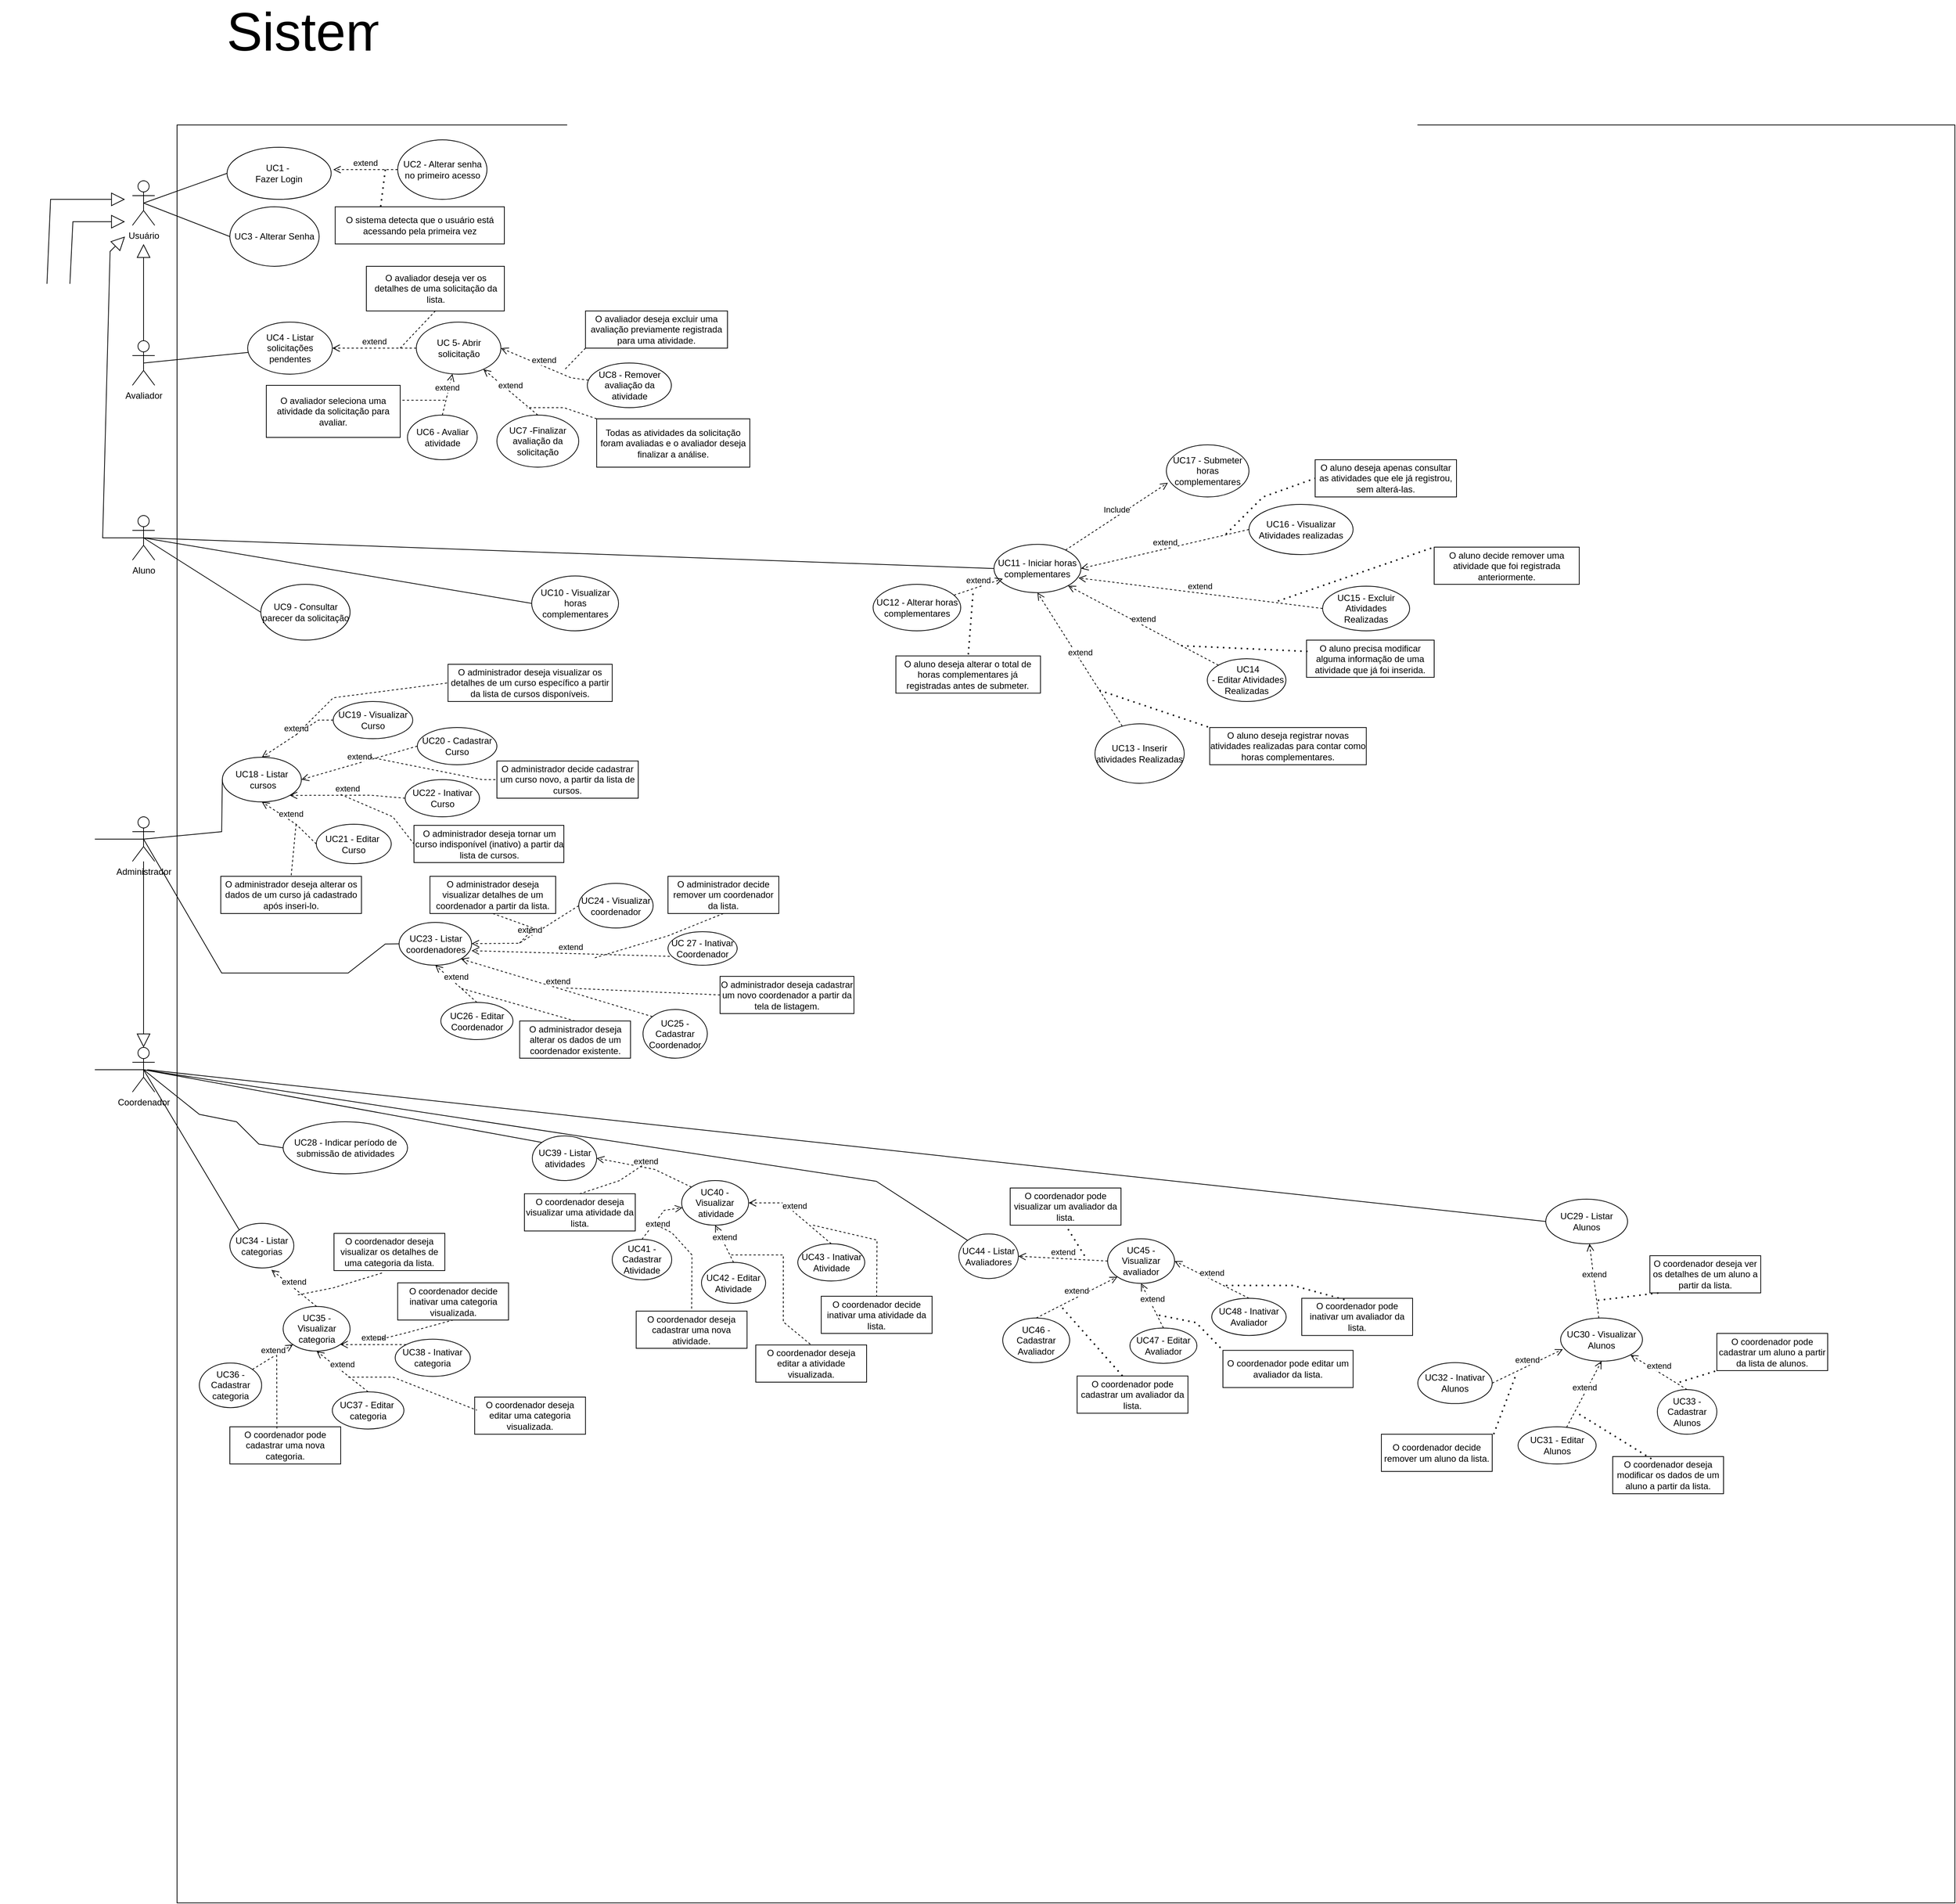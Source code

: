 <mxfile version="26.2.14">
  <diagram name="Página-1" id="lKEfuA6IKY5HmcUoQjAZ">
    <mxGraphModel dx="1587" dy="1830" grid="1" gridSize="10" guides="1" tooltips="1" connect="1" arrows="1" fold="1" page="1" pageScale="1" pageWidth="827" pageHeight="1169" math="0" shadow="0">
      <root>
        <mxCell id="0" />
        <mxCell id="1" parent="0" />
        <mxCell id="CCGscqTeK3ZTNfMnBpyx-22" value="" style="whiteSpace=wrap;html=1;aspect=fixed;" parent="1" vertex="1">
          <mxGeometry x="300" y="-250" width="2390" height="2390" as="geometry" />
        </mxCell>
        <mxCell id="bWWshmXrRq2cFkP4rkLB-3" value="Aluno" style="shape=umlActor;verticalLabelPosition=bottom;verticalAlign=top;html=1;outlineConnect=0;" parent="1" vertex="1">
          <mxGeometry x="240" y="275" width="30" height="60" as="geometry" />
        </mxCell>
        <mxCell id="bWWshmXrRq2cFkP4rkLB-7" value="Administrador" style="shape=umlActor;verticalLabelPosition=bottom;verticalAlign=top;html=1;outlineConnect=0;" parent="1" vertex="1">
          <mxGeometry x="240" y="680" width="30" height="60" as="geometry" />
        </mxCell>
        <mxCell id="bWWshmXrRq2cFkP4rkLB-8" value="Coordenador" style="shape=umlActor;verticalLabelPosition=bottom;verticalAlign=top;html=1;outlineConnect=0;" parent="1" vertex="1">
          <mxGeometry x="240" y="990" width="30" height="60" as="geometry" />
        </mxCell>
        <mxCell id="bWWshmXrRq2cFkP4rkLB-11" value="Avaliador" style="shape=umlActor;verticalLabelPosition=bottom;verticalAlign=top;html=1;outlineConnect=0;" parent="1" vertex="1">
          <mxGeometry x="240" y="40" width="30" height="60" as="geometry" />
        </mxCell>
        <mxCell id="bWWshmXrRq2cFkP4rkLB-18" value="&lt;span style=&quot;background-color: transparent; color: light-dark(rgb(0, 0, 0), rgb(255, 255, 255));&quot;&gt;UC18&lt;/span&gt;&lt;span style=&quot;background-color: transparent; color: light-dark(rgb(0, 0, 0), rgb(255, 255, 255));&quot;&gt;&amp;nbsp;- Listar&lt;/span&gt;&lt;div&gt;&lt;div&gt;&lt;span style=&quot;background-color: transparent; color: light-dark(rgb(0, 0, 0), rgb(255, 255, 255));&quot;&gt;&amp;nbsp;cursos&lt;/span&gt;&lt;/div&gt;&lt;/div&gt;" style="ellipse;whiteSpace=wrap;html=1;" parent="1" vertex="1">
          <mxGeometry x="360.88" y="600" width="106.25" height="60" as="geometry" />
        </mxCell>
        <mxCell id="bWWshmXrRq2cFkP4rkLB-19" value="&lt;span style=&quot;background-color: transparent; color: light-dark(rgb(0, 0, 0), rgb(255, 255, 255));&quot;&gt;UC24 - Visualizar coordenador&lt;/span&gt;" style="ellipse;whiteSpace=wrap;html=1;" parent="1" vertex="1">
          <mxGeometry x="840" y="769.5" width="100" height="60" as="geometry" />
        </mxCell>
        <mxCell id="bWWshmXrRq2cFkP4rkLB-22" value="UC35 - Visualizar categoria" style="ellipse;whiteSpace=wrap;html=1;" parent="1" vertex="1">
          <mxGeometry x="442.62" y="1338.22" width="90" height="60" as="geometry" />
        </mxCell>
        <mxCell id="bWWshmXrRq2cFkP4rkLB-29" value="UC45 - Visualizar avaliador" style="ellipse;whiteSpace=wrap;html=1;" parent="1" vertex="1">
          <mxGeometry x="1551" y="1247.19" width="90" height="60" as="geometry" />
        </mxCell>
        <mxCell id="bWWshmXrRq2cFkP4rkLB-31" value="UC28&lt;span style=&quot;background-color: transparent; color: light-dark(rgb(0, 0, 0), rgb(255, 255, 255));&quot;&gt;&amp;nbsp;- Indicar período de submissão de atividades&lt;/span&gt;" style="ellipse;whiteSpace=wrap;html=1;" parent="1" vertex="1">
          <mxGeometry x="442.62" y="1090" width="167.25" height="70" as="geometry" />
        </mxCell>
        <mxCell id="bWWshmXrRq2cFkP4rkLB-33" value="UC11 - Iniciar horas complementares" style="ellipse;whiteSpace=wrap;html=1;" parent="1" vertex="1">
          <mxGeometry x="1398.24" y="313.75" width="116.88" height="65" as="geometry" />
        </mxCell>
        <mxCell id="bWWshmXrRq2cFkP4rkLB-35" value="UC4 - Listar solicitações pendentes" style="ellipse;whiteSpace=wrap;html=1;" parent="1" vertex="1">
          <mxGeometry x="394.99" y="15" width="113.75" height="70" as="geometry" />
        </mxCell>
        <mxCell id="uQtxAWWseBeDYJraRtTC-1" value="UC12 - Alterar horas complementares" style="ellipse;whiteSpace=wrap;html=1;" parent="1" vertex="1">
          <mxGeometry x="1235.73" y="367.5" width="117.78" height="62.5" as="geometry" />
        </mxCell>
        <mxCell id="uQtxAWWseBeDYJraRtTC-7" value="UC17 - Submeter horas complementares" style="ellipse;whiteSpace=wrap;html=1;" parent="1" vertex="1">
          <mxGeometry x="1630" y="180" width="111" height="70" as="geometry" />
        </mxCell>
        <mxCell id="uQtxAWWseBeDYJraRtTC-9" value="UC23 - Listar coordenadores" style="ellipse;whiteSpace=wrap;html=1;" parent="1" vertex="1">
          <mxGeometry x="598.5" y="822" width="97.5" height="57.5" as="geometry" />
        </mxCell>
        <mxCell id="OMD0r5iE2W1QHZaav-Kl-3" value="" style="endArrow=none;html=1;rounded=0;entryX=0.5;entryY=0.5;entryDx=0;entryDy=0;entryPerimeter=0;" parent="1" source="bWWshmXrRq2cFkP4rkLB-35" target="bWWshmXrRq2cFkP4rkLB-11" edge="1">
          <mxGeometry width="50" height="50" relative="1" as="geometry">
            <mxPoint x="290" y="65" as="sourcePoint" />
            <mxPoint x="150" y="71" as="targetPoint" />
            <Array as="points" />
          </mxGeometry>
        </mxCell>
        <mxCell id="CCGscqTeK3ZTNfMnBpyx-1" value="UC6 - Avaliar atividade" style="ellipse;whiteSpace=wrap;html=1;" parent="1" vertex="1">
          <mxGeometry x="609.75" y="140" width="93.75" height="60" as="geometry" />
        </mxCell>
        <mxCell id="CCGscqTeK3ZTNfMnBpyx-2" value="UC7 -Finalizar avaliação da solicitação" style="ellipse;whiteSpace=wrap;html=1;" parent="1" vertex="1">
          <mxGeometry x="730" y="140" width="110" height="70" as="geometry" />
        </mxCell>
        <mxCell id="CCGscqTeK3ZTNfMnBpyx-3" value="UC8 - Remover avaliação da atividade" style="ellipse;whiteSpace=wrap;html=1;" parent="1" vertex="1">
          <mxGeometry x="851.55" y="70" width="113" height="60" as="geometry" />
        </mxCell>
        <mxCell id="-yoFwPvrBQscrRqspG_J-4" value="UC37 - Editar&amp;nbsp;&lt;div&gt;categoria&lt;/div&gt;" style="ellipse;whiteSpace=wrap;html=1;" parent="1" vertex="1">
          <mxGeometry x="508.74" y="1452.97" width="96.25" height="50" as="geometry" />
        </mxCell>
        <mxCell id="-yoFwPvrBQscrRqspG_J-5" value="UC36 - Cadastrar categoria" style="ellipse;whiteSpace=wrap;html=1;" parent="1" vertex="1">
          <mxGeometry x="330" y="1414.22" width="83.75" height="60" as="geometry" />
        </mxCell>
        <mxCell id="-yoFwPvrBQscrRqspG_J-6" value="&lt;div&gt;UC38 - Inativar categoria&lt;/div&gt;" style="ellipse;whiteSpace=wrap;html=1;" parent="1" vertex="1">
          <mxGeometry x="593.26" y="1382.22" width="101" height="50" as="geometry" />
        </mxCell>
        <mxCell id="-yoFwPvrBQscrRqspG_J-17" value="UC42 - Editar&lt;div&gt;Atividade&lt;/div&gt;" style="ellipse;whiteSpace=wrap;html=1;" parent="1" vertex="1">
          <mxGeometry x="1005" y="1279" width="86.25" height="55" as="geometry" />
        </mxCell>
        <mxCell id="-yoFwPvrBQscrRqspG_J-20" value="UC41 - Cadastrar&lt;div&gt;Atividade&lt;/div&gt;" style="ellipse;whiteSpace=wrap;html=1;" parent="1" vertex="1">
          <mxGeometry x="885" y="1248" width="80" height="54.5" as="geometry" />
        </mxCell>
        <mxCell id="-yoFwPvrBQscrRqspG_J-21" value="UC43 - Inativar&lt;br&gt;&lt;div&gt;Atividade&lt;/div&gt;" style="ellipse;whiteSpace=wrap;html=1;" parent="1" vertex="1">
          <mxGeometry x="1134.5" y="1254" width="90" height="50" as="geometry" />
        </mxCell>
        <mxCell id="-yoFwPvrBQscrRqspG_J-40" value="UC47 - Editar&lt;div&gt;Avaliador&lt;/div&gt;" style="ellipse;whiteSpace=wrap;html=1;" parent="1" vertex="1">
          <mxGeometry x="1581" y="1367.19" width="90" height="47.5" as="geometry" />
        </mxCell>
        <mxCell id="-yoFwPvrBQscrRqspG_J-41" value="UC46 - Cadastrar&lt;div&gt;Avaliador&lt;/div&gt;" style="ellipse;whiteSpace=wrap;html=1;" parent="1" vertex="1">
          <mxGeometry x="1410" y="1353.81" width="90" height="60" as="geometry" />
        </mxCell>
        <mxCell id="-yoFwPvrBQscrRqspG_J-42" value="UC48 - Inativar&lt;br&gt;&lt;div&gt;Avaliador&lt;/div&gt;" style="ellipse;whiteSpace=wrap;html=1;" parent="1" vertex="1">
          <mxGeometry x="1691" y="1327.19" width="100" height="50" as="geometry" />
        </mxCell>
        <mxCell id="-yoFwPvrBQscrRqspG_J-49" value="UC26 - Editar Coordenador" style="ellipse;whiteSpace=wrap;html=1;" parent="1" vertex="1">
          <mxGeometry x="654.62" y="929.5" width="97" height="50" as="geometry" />
        </mxCell>
        <mxCell id="-yoFwPvrBQscrRqspG_J-50" value="UC25 - Cadastrar Coordenador" style="ellipse;whiteSpace=wrap;html=1;" parent="1" vertex="1">
          <mxGeometry x="926.38" y="939" width="86.5" height="65.5" as="geometry" />
        </mxCell>
        <mxCell id="-yoFwPvrBQscrRqspG_J-51" value="UC 27 - Inativar&lt;div&gt;&lt;span style=&quot;background-color: transparent; color: light-dark(rgb(0, 0, 0), rgb(255, 255, 255));&quot;&gt;Coordenador&lt;/span&gt;&lt;/div&gt;" style="ellipse;whiteSpace=wrap;html=1;" parent="1" vertex="1">
          <mxGeometry x="960" y="834.5" width="93" height="45" as="geometry" />
        </mxCell>
        <mxCell id="-yoFwPvrBQscrRqspG_J-60" value="UC21&lt;span style=&quot;background-color: transparent; color: light-dark(rgb(0, 0, 0), rgb(255, 255, 255));&quot;&gt;&amp;nbsp;- Editar&amp;nbsp;&lt;/span&gt;&lt;div&gt;&lt;div&gt;Curso&lt;/div&gt;&lt;/div&gt;" style="ellipse;whiteSpace=wrap;html=1;" parent="1" vertex="1">
          <mxGeometry x="487.22" y="690" width="100.75" height="53" as="geometry" />
        </mxCell>
        <mxCell id="-yoFwPvrBQscrRqspG_J-61" value="UC20&lt;span style=&quot;background-color: transparent; color: light-dark(rgb(0, 0, 0), rgb(255, 255, 255));&quot;&gt;&amp;nbsp;- Cadastrar&lt;/span&gt;&lt;div&gt;&lt;div&gt;Curso&lt;/div&gt;&lt;/div&gt;" style="ellipse;whiteSpace=wrap;html=1;" parent="1" vertex="1">
          <mxGeometry x="623" y="560" width="107" height="50" as="geometry" />
        </mxCell>
        <mxCell id="-yoFwPvrBQscrRqspG_J-62" value="UC22 - Inativar&lt;div&gt;&lt;div&gt;Curso&lt;/div&gt;&lt;/div&gt;" style="ellipse;whiteSpace=wrap;html=1;" parent="1" vertex="1">
          <mxGeometry x="606.63" y="630" width="100" height="50" as="geometry" />
        </mxCell>
        <mxCell id="-yoFwPvrBQscrRqspG_J-79" value="UC10 - Visualizar horas complementares" style="ellipse;whiteSpace=wrap;html=1;" parent="1" vertex="1">
          <mxGeometry x="776.75" y="356.25" width="116.75" height="73.75" as="geometry" />
        </mxCell>
        <mxCell id="gI51SIQM05FjkFTlWWCt-1" style="edgeStyle=orthogonalEdgeStyle;rounded=0;orthogonalLoop=1;jettySize=auto;html=1;exitX=0.5;exitY=1;exitDx=0;exitDy=0;" parent="1" edge="1">
          <mxGeometry relative="1" as="geometry">
            <mxPoint x="1098.37" y="-20.0" as="sourcePoint" />
            <mxPoint x="1098.37" y="-20.0" as="targetPoint" />
          </mxGeometry>
        </mxCell>
        <mxCell id="gI51SIQM05FjkFTlWWCt-9" value="UC9 - Consultar parecer da solicitação" style="ellipse;whiteSpace=wrap;html=1;" parent="1" vertex="1">
          <mxGeometry x="412.62" y="367.5" width="120" height="75" as="geometry" />
        </mxCell>
        <mxCell id="9pl-VTxWgK47KkGAngoo-16" value="&lt;font style=&quot;font-size: 72px;&quot;&gt;Sistema Atividades Complementares&lt;/font&gt;" style="text;html=1;align=center;verticalAlign=middle;whiteSpace=wrap;rounded=0;" parent="1" vertex="1">
          <mxGeometry x="220" y="-400" width="1470" height="50" as="geometry" />
        </mxCell>
        <mxCell id="8u0rH5F0qFCnxMerEPqZ-1" value="Usuário" style="shape=umlActor;verticalLabelPosition=bottom;verticalAlign=top;html=1;outlineConnect=0;" parent="1" vertex="1">
          <mxGeometry x="240" y="-175" width="30" height="60" as="geometry" />
        </mxCell>
        <mxCell id="8u0rH5F0qFCnxMerEPqZ-4" value="UC13 - Inserir atividades Realizadas" style="ellipse;whiteSpace=wrap;html=1;" parent="1" vertex="1">
          <mxGeometry x="1534" y="555" width="120" height="80" as="geometry" />
        </mxCell>
        <mxCell id="8u0rH5F0qFCnxMerEPqZ-11" value="UC30 - Visualizar Alunos" style="ellipse;whiteSpace=wrap;html=1;" parent="1" vertex="1">
          <mxGeometry x="2160" y="1353.81" width="110" height="58" as="geometry" />
        </mxCell>
        <mxCell id="8u0rH5F0qFCnxMerEPqZ-13" value="UC31 - Editar&lt;div&gt;Alunos&lt;/div&gt;" style="ellipse;whiteSpace=wrap;html=1;" parent="1" vertex="1">
          <mxGeometry x="2102.75" y="1500" width="105" height="50" as="geometry" />
        </mxCell>
        <mxCell id="8u0rH5F0qFCnxMerEPqZ-14" value="UC33 - Cadastrar&lt;div&gt;Alunos&lt;/div&gt;" style="ellipse;whiteSpace=wrap;html=1;" parent="1" vertex="1">
          <mxGeometry x="2290" y="1450" width="80" height="60" as="geometry" />
        </mxCell>
        <mxCell id="8u0rH5F0qFCnxMerEPqZ-15" value="UC32 - Inativar&lt;div&gt;Alunos&lt;/div&gt;" style="ellipse;whiteSpace=wrap;html=1;" parent="1" vertex="1">
          <mxGeometry x="1968" y="1413.81" width="100" height="55" as="geometry" />
        </mxCell>
        <mxCell id="8u0rH5F0qFCnxMerEPqZ-26" value="&amp;nbsp;UC14&lt;div&gt;&amp;nbsp;- Editar Atividades Realizadas&lt;/div&gt;" style="ellipse;whiteSpace=wrap;html=1;" parent="1" vertex="1">
          <mxGeometry x="1684.99" y="467.5" width="105.75" height="57.5" as="geometry" />
        </mxCell>
        <mxCell id="8u0rH5F0qFCnxMerEPqZ-27" value="UC16 - Visualizar Atividades realizadas" style="ellipse;whiteSpace=wrap;html=1;" parent="1" vertex="1">
          <mxGeometry x="1741" y="260" width="140" height="67.5" as="geometry" />
        </mxCell>
        <mxCell id="8u0rH5F0qFCnxMerEPqZ-28" value="UC15 - Excluir Atividades Realizadas" style="ellipse;whiteSpace=wrap;html=1;" parent="1" vertex="1">
          <mxGeometry x="1840" y="370" width="117" height="60" as="geometry" />
        </mxCell>
        <mxCell id="8u0rH5F0qFCnxMerEPqZ-39" value="UC1 -&amp;nbsp;&lt;div&gt;Fazer Login&lt;/div&gt;" style="ellipse;whiteSpace=wrap;html=1;" parent="1" vertex="1">
          <mxGeometry x="367.22" y="-220" width="140" height="70" as="geometry" />
        </mxCell>
        <mxCell id="2doU3As-oRjPvJJeiD76-1" value="UC 5- Abrir solicitação" style="ellipse;whiteSpace=wrap;html=1;" parent="1" vertex="1">
          <mxGeometry x="621.63" y="15" width="113.75" height="70" as="geometry" />
        </mxCell>
        <mxCell id="2doU3As-oRjPvJJeiD76-4" value="e&lt;span style=&quot;background-color: light-dark(#ffffff, var(--ge-dark-color, #121212)); color: light-dark(rgb(0, 0, 0), rgb(255, 255, 255));&quot;&gt;xtend&lt;/span&gt;" style="html=1;verticalAlign=bottom;endArrow=open;dashed=1;endSize=8;curved=0;rounded=0;entryX=1;entryY=0.5;entryDx=0;entryDy=0;" parent="1" source="CCGscqTeK3ZTNfMnBpyx-3" target="2doU3As-oRjPvJJeiD76-1" edge="1">
          <mxGeometry relative="1" as="geometry">
            <mxPoint x="870" y="600" as="sourcePoint" />
            <mxPoint x="790" y="600" as="targetPoint" />
            <Array as="points">
              <mxPoint x="830" y="90" />
            </Array>
          </mxGeometry>
        </mxCell>
        <mxCell id="2doU3As-oRjPvJJeiD76-5" value="extend" style="html=1;verticalAlign=bottom;endArrow=open;dashed=1;endSize=8;curved=0;rounded=0;exitX=0.5;exitY=0;exitDx=0;exitDy=0;" parent="1" source="CCGscqTeK3ZTNfMnBpyx-2" target="2doU3As-oRjPvJJeiD76-1" edge="1">
          <mxGeometry relative="1" as="geometry">
            <mxPoint x="870" y="600" as="sourcePoint" />
            <mxPoint x="790" y="600" as="targetPoint" />
          </mxGeometry>
        </mxCell>
        <mxCell id="2doU3As-oRjPvJJeiD76-6" value="extend" style="html=1;verticalAlign=bottom;endArrow=open;dashed=1;endSize=8;curved=0;rounded=0;exitX=0.5;exitY=0;exitDx=0;exitDy=0;" parent="1" source="CCGscqTeK3ZTNfMnBpyx-1" target="2doU3As-oRjPvJJeiD76-1" edge="1">
          <mxGeometry x="-0.006" relative="1" as="geometry">
            <mxPoint x="870" y="600" as="sourcePoint" />
            <mxPoint x="790" y="600" as="targetPoint" />
            <mxPoint as="offset" />
          </mxGeometry>
        </mxCell>
        <mxCell id="2doU3As-oRjPvJJeiD76-9" value="" style="endArrow=none;html=1;rounded=0;exitX=0.5;exitY=0.5;exitDx=0;exitDy=0;exitPerimeter=0;entryX=0;entryY=0.5;entryDx=0;entryDy=0;" parent="1" source="bWWshmXrRq2cFkP4rkLB-3" target="bWWshmXrRq2cFkP4rkLB-33" edge="1">
          <mxGeometry width="50" height="50" relative="1" as="geometry">
            <mxPoint x="800" y="630" as="sourcePoint" />
            <mxPoint x="850" y="580" as="targetPoint" />
            <Array as="points" />
          </mxGeometry>
        </mxCell>
        <mxCell id="2doU3As-oRjPvJJeiD76-14" value="extend" style="html=1;verticalAlign=bottom;endArrow=open;dashed=1;endSize=8;curved=0;rounded=0;entryX=1;entryY=1;entryDx=0;entryDy=0;" parent="1" source="8u0rH5F0qFCnxMerEPqZ-26" target="bWWshmXrRq2cFkP4rkLB-33" edge="1">
          <mxGeometry relative="1" as="geometry">
            <mxPoint x="1667.38" y="538.75" as="sourcePoint" />
            <mxPoint x="1587.38" y="538.75" as="targetPoint" />
          </mxGeometry>
        </mxCell>
        <mxCell id="2doU3As-oRjPvJJeiD76-15" value="extend" style="html=1;verticalAlign=bottom;endArrow=open;dashed=1;endSize=8;curved=0;rounded=0;exitX=0;exitY=0.5;exitDx=0;exitDy=0;entryX=0.972;entryY=0.694;entryDx=0;entryDy=0;entryPerimeter=0;" parent="1" source="8u0rH5F0qFCnxMerEPqZ-28" target="bWWshmXrRq2cFkP4rkLB-33" edge="1">
          <mxGeometry x="0.004" relative="1" as="geometry">
            <mxPoint x="1667.38" y="538.75" as="sourcePoint" />
            <mxPoint x="1327.38" y="238.75" as="targetPoint" />
            <mxPoint as="offset" />
          </mxGeometry>
        </mxCell>
        <mxCell id="2doU3As-oRjPvJJeiD76-19" value="" style="endArrow=none;html=1;rounded=0;exitX=0.5;exitY=0.5;exitDx=0;exitDy=0;exitPerimeter=0;entryX=0;entryY=0.5;entryDx=0;entryDy=0;" parent="1" source="bWWshmXrRq2cFkP4rkLB-3" target="gI51SIQM05FjkFTlWWCt-9" edge="1">
          <mxGeometry width="50" height="50" relative="1" as="geometry">
            <mxPoint x="800" y="690" as="sourcePoint" />
            <mxPoint x="850" y="640" as="targetPoint" />
          </mxGeometry>
        </mxCell>
        <mxCell id="2doU3As-oRjPvJJeiD76-20" value="" style="endArrow=none;html=1;rounded=0;exitX=0.5;exitY=0.5;exitDx=0;exitDy=0;exitPerimeter=0;entryX=0;entryY=0.5;entryDx=0;entryDy=0;" parent="1" source="bWWshmXrRq2cFkP4rkLB-3" target="-yoFwPvrBQscrRqspG_J-79" edge="1">
          <mxGeometry width="50" height="50" relative="1" as="geometry">
            <mxPoint x="800" y="690" as="sourcePoint" />
            <mxPoint x="850" y="640" as="targetPoint" />
          </mxGeometry>
        </mxCell>
        <mxCell id="2doU3As-oRjPvJJeiD76-27" value="" style="endArrow=none;html=1;rounded=0;entryX=0;entryY=0.5;entryDx=0;entryDy=0;exitX=0.5;exitY=0.5;exitDx=0;exitDy=0;exitPerimeter=0;" parent="1" source="bWWshmXrRq2cFkP4rkLB-7" target="uQtxAWWseBeDYJraRtTC-9" edge="1">
          <mxGeometry width="50" height="50" relative="1" as="geometry">
            <mxPoint x="800" y="810" as="sourcePoint" />
            <mxPoint x="850" y="760" as="targetPoint" />
            <Array as="points">
              <mxPoint x="360" y="890" />
              <mxPoint x="530" y="890" />
              <mxPoint x="580" y="851" />
            </Array>
          </mxGeometry>
        </mxCell>
        <mxCell id="2doU3As-oRjPvJJeiD76-29" value="extend" style="html=1;verticalAlign=bottom;endArrow=open;dashed=1;endSize=8;curved=0;rounded=0;entryX=1;entryY=0.661;entryDx=0;entryDy=0;exitX=0.026;exitY=0.735;exitDx=0;exitDy=0;exitPerimeter=0;entryPerimeter=0;" parent="1" source="-yoFwPvrBQscrRqspG_J-51" target="uQtxAWWseBeDYJraRtTC-9" edge="1">
          <mxGeometry relative="1" as="geometry">
            <mxPoint x="1122.64" y="826.25" as="sourcePoint" />
            <mxPoint x="1042.64" y="826.25" as="targetPoint" />
          </mxGeometry>
        </mxCell>
        <mxCell id="2doU3As-oRjPvJJeiD76-30" value="extend" style="html=1;verticalAlign=bottom;endArrow=open;dashed=1;endSize=8;curved=0;rounded=0;entryX=1;entryY=1;entryDx=0;entryDy=0;exitX=0;exitY=0;exitDx=0;exitDy=0;" parent="1" source="-yoFwPvrBQscrRqspG_J-50" target="uQtxAWWseBeDYJraRtTC-9" edge="1">
          <mxGeometry x="-0.011" relative="1" as="geometry">
            <mxPoint x="1122.64" y="826.25" as="sourcePoint" />
            <mxPoint x="1042.64" y="826.25" as="targetPoint" />
            <mxPoint as="offset" />
          </mxGeometry>
        </mxCell>
        <mxCell id="2doU3As-oRjPvJJeiD76-31" value="extend" style="html=1;verticalAlign=bottom;endArrow=open;dashed=1;endSize=8;curved=0;rounded=0;entryX=0.5;entryY=1;entryDx=0;entryDy=0;exitX=0.5;exitY=0;exitDx=0;exitDy=0;" parent="1" source="-yoFwPvrBQscrRqspG_J-49" target="uQtxAWWseBeDYJraRtTC-9" edge="1">
          <mxGeometry relative="1" as="geometry">
            <mxPoint x="1122.64" y="826.25" as="sourcePoint" />
            <mxPoint x="1042.64" y="826.25" as="targetPoint" />
          </mxGeometry>
        </mxCell>
        <mxCell id="2doU3As-oRjPvJJeiD76-32" value="" style="endArrow=none;html=1;rounded=0;exitX=0.5;exitY=0.5;exitDx=0;exitDy=0;exitPerimeter=0;entryX=0;entryY=0.5;entryDx=0;entryDy=0;" parent="1" source="bWWshmXrRq2cFkP4rkLB-7" target="bWWshmXrRq2cFkP4rkLB-18" edge="1">
          <mxGeometry width="50" height="50" relative="1" as="geometry">
            <mxPoint x="800" y="810" as="sourcePoint" />
            <mxPoint x="850" y="760" as="targetPoint" />
            <Array as="points">
              <mxPoint x="360" y="700" />
            </Array>
          </mxGeometry>
        </mxCell>
        <mxCell id="2doU3As-oRjPvJJeiD76-34" value="extend" style="html=1;verticalAlign=bottom;endArrow=open;dashed=1;endSize=8;curved=0;rounded=0;entryX=0.5;entryY=1;entryDx=0;entryDy=0;exitX=0;exitY=0.5;exitDx=0;exitDy=0;" parent="1" source="-yoFwPvrBQscrRqspG_J-60" target="bWWshmXrRq2cFkP4rkLB-18" edge="1">
          <mxGeometry relative="1" as="geometry">
            <mxPoint x="1320.5" y="751.25" as="sourcePoint" />
            <mxPoint x="1240.5" y="751.25" as="targetPoint" />
            <Array as="points">
              <mxPoint x="460" y="690" />
            </Array>
          </mxGeometry>
        </mxCell>
        <mxCell id="2doU3As-oRjPvJJeiD76-35" value="extend" style="html=1;verticalAlign=bottom;endArrow=open;dashed=1;endSize=8;curved=0;rounded=0;entryX=1;entryY=1;entryDx=0;entryDy=0;exitX=0;exitY=0.5;exitDx=0;exitDy=0;" parent="1" source="-yoFwPvrBQscrRqspG_J-62" target="bWWshmXrRq2cFkP4rkLB-18" edge="1">
          <mxGeometry x="0.005" relative="1" as="geometry">
            <mxPoint x="982.5" y="655" as="sourcePoint" />
            <mxPoint x="1240.5" y="751.25" as="targetPoint" />
            <mxPoint as="offset" />
            <Array as="points">
              <mxPoint x="560" y="651" />
            </Array>
          </mxGeometry>
        </mxCell>
        <mxCell id="2doU3As-oRjPvJJeiD76-41" value="extend" style="html=1;verticalAlign=bottom;endArrow=open;dashed=1;endSize=8;curved=0;rounded=0;exitX=0.5;exitY=0;exitDx=0;exitDy=0;entryX=0.5;entryY=1;entryDx=0;entryDy=0;" parent="1" source="-yoFwPvrBQscrRqspG_J-4" target="bWWshmXrRq2cFkP4rkLB-22" edge="1">
          <mxGeometry x="0.018" relative="1" as="geometry">
            <mxPoint x="952.87" y="1257.97" as="sourcePoint" />
            <mxPoint x="569.11" y="1397.97" as="targetPoint" />
            <mxPoint as="offset" />
          </mxGeometry>
        </mxCell>
        <mxCell id="2doU3As-oRjPvJJeiD76-42" value="extend" style="html=1;verticalAlign=bottom;endArrow=open;dashed=1;endSize=8;curved=0;rounded=0;exitX=1;exitY=0;exitDx=0;exitDy=0;entryX=0;entryY=1;entryDx=0;entryDy=0;" parent="1" source="-yoFwPvrBQscrRqspG_J-5" target="bWWshmXrRq2cFkP4rkLB-22" edge="1">
          <mxGeometry relative="1" as="geometry">
            <mxPoint x="871.38" y="1258.22" as="sourcePoint" />
            <mxPoint x="791.38" y="1258.22" as="targetPoint" />
          </mxGeometry>
        </mxCell>
        <mxCell id="2doU3As-oRjPvJJeiD76-43" value="extend" style="html=1;verticalAlign=bottom;endArrow=open;dashed=1;endSize=8;curved=0;rounded=0;exitX=0;exitY=0;exitDx=0;exitDy=0;entryX=1;entryY=1;entryDx=0;entryDy=0;" parent="1" source="-yoFwPvrBQscrRqspG_J-6" target="bWWshmXrRq2cFkP4rkLB-22" edge="1">
          <mxGeometry relative="1" as="geometry">
            <mxPoint x="535.66" y="1406.22" as="sourcePoint" />
            <mxPoint x="464.1" y="1342.433" as="targetPoint" />
          </mxGeometry>
        </mxCell>
        <mxCell id="2doU3As-oRjPvJJeiD76-44" value="" style="endArrow=none;html=1;rounded=0;exitX=0.5;exitY=0.5;exitDx=0;exitDy=0;exitPerimeter=0;entryX=0;entryY=0;entryDx=0;entryDy=0;" parent="1" source="bWWshmXrRq2cFkP4rkLB-8" target="2doU3As-oRjPvJJeiD76-75" edge="1">
          <mxGeometry width="50" height="50" relative="1" as="geometry">
            <mxPoint x="500" y="1039" as="sourcePoint" />
            <mxPoint x="785" y="1149" as="targetPoint" />
          </mxGeometry>
        </mxCell>
        <mxCell id="2doU3As-oRjPvJJeiD76-45" value="extend" style="html=1;verticalAlign=bottom;endArrow=open;dashed=1;endSize=8;curved=0;rounded=0;exitX=0.5;exitY=0;exitDx=0;exitDy=0;entryX=0.5;entryY=1;entryDx=0;entryDy=0;" parent="1" source="-yoFwPvrBQscrRqspG_J-17" target="bWWshmXrRq2cFkP4rkLB-23" edge="1">
          <mxGeometry relative="1" as="geometry">
            <mxPoint x="1112.31" y="1009.5" as="sourcePoint" />
            <mxPoint x="1032.31" y="1009.5" as="targetPoint" />
          </mxGeometry>
        </mxCell>
        <mxCell id="2doU3As-oRjPvJJeiD76-47" value="extend" style="html=1;verticalAlign=bottom;endArrow=open;dashed=1;endSize=8;curved=0;rounded=0;exitX=0.5;exitY=0;exitDx=0;exitDy=0;" parent="1" source="-yoFwPvrBQscrRqspG_J-21" target="bWWshmXrRq2cFkP4rkLB-23" edge="1">
          <mxGeometry relative="1" as="geometry">
            <mxPoint x="1112.31" y="1009.5" as="sourcePoint" />
            <mxPoint x="1032.31" y="1009.5" as="targetPoint" />
            <Array as="points">
              <mxPoint x="1115" y="1199" />
            </Array>
          </mxGeometry>
        </mxCell>
        <mxCell id="2doU3As-oRjPvJJeiD76-48" value="" style="endArrow=none;html=1;rounded=0;exitX=0.5;exitY=0.5;exitDx=0;exitDy=0;exitPerimeter=0;entryX=0;entryY=0;entryDx=0;entryDy=0;" parent="1" source="bWWshmXrRq2cFkP4rkLB-8" target="2doU3As-oRjPvJJeiD76-77" edge="1">
          <mxGeometry width="50" height="50" relative="1" as="geometry">
            <mxPoint x="800" y="1160" as="sourcePoint" />
            <mxPoint x="870" y="1170" as="targetPoint" />
            <Array as="points">
              <mxPoint x="1240" y="1170" />
            </Array>
          </mxGeometry>
        </mxCell>
        <mxCell id="2doU3As-oRjPvJJeiD76-50" value="extend" style="html=1;verticalAlign=bottom;endArrow=open;dashed=1;endSize=8;curved=0;rounded=0;exitX=0.5;exitY=0;exitDx=0;exitDy=0;entryX=0.5;entryY=1;entryDx=0;entryDy=0;" parent="1" source="-yoFwPvrBQscrRqspG_J-40" target="bWWshmXrRq2cFkP4rkLB-29" edge="1">
          <mxGeometry x="0.004" relative="1" as="geometry">
            <mxPoint x="1250" y="1226.5" as="sourcePoint" />
            <mxPoint x="1490" y="1236.5" as="targetPoint" />
            <mxPoint as="offset" />
          </mxGeometry>
        </mxCell>
        <mxCell id="2doU3As-oRjPvJJeiD76-51" value="extend" style="html=1;verticalAlign=bottom;endArrow=open;dashed=1;endSize=8;curved=0;rounded=0;exitX=0.5;exitY=0;exitDx=0;exitDy=0;entryX=0;entryY=1;entryDx=0;entryDy=0;" parent="1" source="-yoFwPvrBQscrRqspG_J-41" target="bWWshmXrRq2cFkP4rkLB-29" edge="1">
          <mxGeometry relative="1" as="geometry">
            <mxPoint x="1250" y="1226.5" as="sourcePoint" />
            <mxPoint x="1535" y="1266.5" as="targetPoint" />
          </mxGeometry>
        </mxCell>
        <mxCell id="2doU3As-oRjPvJJeiD76-52" value="extend" style="html=1;verticalAlign=bottom;endArrow=open;dashed=1;endSize=8;curved=0;rounded=0;exitX=0.5;exitY=0;exitDx=0;exitDy=0;entryX=1;entryY=0.5;entryDx=0;entryDy=0;" parent="1" source="-yoFwPvrBQscrRqspG_J-42" target="bWWshmXrRq2cFkP4rkLB-29" edge="1">
          <mxGeometry x="-0.005" relative="1" as="geometry">
            <mxPoint x="1250" y="1226.5" as="sourcePoint" />
            <mxPoint x="1580" y="1236.5" as="targetPoint" />
            <mxPoint as="offset" />
          </mxGeometry>
        </mxCell>
        <mxCell id="2doU3As-oRjPvJJeiD76-55" value="" style="endArrow=none;html=1;rounded=0;entryX=0;entryY=0.5;entryDx=0;entryDy=0;" parent="1" target="2doU3As-oRjPvJJeiD76-79" edge="1">
          <mxGeometry width="50" height="50" relative="1" as="geometry">
            <mxPoint x="260" y="1020" as="sourcePoint" />
            <mxPoint x="1234" y="989.5" as="targetPoint" />
          </mxGeometry>
        </mxCell>
        <mxCell id="2doU3As-oRjPvJJeiD76-56" value="extend" style="html=1;verticalAlign=bottom;endArrow=open;dashed=1;endSize=8;curved=0;rounded=0;entryX=0.5;entryY=1;entryDx=0;entryDy=0;" parent="1" source="8u0rH5F0qFCnxMerEPqZ-13" target="8u0rH5F0qFCnxMerEPqZ-11" edge="1">
          <mxGeometry relative="1" as="geometry">
            <mxPoint x="1134" y="999.5" as="sourcePoint" />
            <mxPoint x="1054" y="999.5" as="targetPoint" />
          </mxGeometry>
        </mxCell>
        <mxCell id="2doU3As-oRjPvJJeiD76-57" value="extend" style="html=1;verticalAlign=bottom;endArrow=open;dashed=1;endSize=8;curved=0;rounded=0;exitX=0.5;exitY=0;exitDx=0;exitDy=0;entryX=1;entryY=1;entryDx=0;entryDy=0;" parent="1" source="8u0rH5F0qFCnxMerEPqZ-14" target="8u0rH5F0qFCnxMerEPqZ-11" edge="1">
          <mxGeometry relative="1" as="geometry">
            <mxPoint x="1134" y="999.5" as="sourcePoint" />
            <mxPoint x="1054" y="999.5" as="targetPoint" />
          </mxGeometry>
        </mxCell>
        <mxCell id="2doU3As-oRjPvJJeiD76-58" value="extend" style="html=1;verticalAlign=bottom;endArrow=open;dashed=1;endSize=8;curved=0;rounded=0;exitX=1;exitY=0.5;exitDx=0;exitDy=0;entryX=0.027;entryY=0.723;entryDx=0;entryDy=0;entryPerimeter=0;" parent="1" source="8u0rH5F0qFCnxMerEPqZ-15" target="8u0rH5F0qFCnxMerEPqZ-11" edge="1">
          <mxGeometry relative="1" as="geometry">
            <mxPoint x="1134" y="999.5" as="sourcePoint" />
            <mxPoint x="1054" y="999.5" as="targetPoint" />
          </mxGeometry>
        </mxCell>
        <mxCell id="2doU3As-oRjPvJJeiD76-59" value="UC2 - Alterar senha no primeiro acesso" style="ellipse;whiteSpace=wrap;html=1;" parent="1" vertex="1">
          <mxGeometry x="596.63" y="-230" width="120" height="80" as="geometry" />
        </mxCell>
        <mxCell id="2doU3As-oRjPvJJeiD76-63" value="" style="endArrow=none;html=1;rounded=0;exitX=0.5;exitY=0.5;exitDx=0;exitDy=0;exitPerimeter=0;entryX=0;entryY=0.5;entryDx=0;entryDy=0;" parent="1" source="8u0rH5F0qFCnxMerEPqZ-1" target="8u0rH5F0qFCnxMerEPqZ-39" edge="1">
          <mxGeometry width="50" height="50" relative="1" as="geometry">
            <mxPoint x="580" y="250" as="sourcePoint" />
            <mxPoint x="630" y="200" as="targetPoint" />
          </mxGeometry>
        </mxCell>
        <mxCell id="2doU3As-oRjPvJJeiD76-65" value="" style="endArrow=block;endSize=16;endFill=0;html=1;rounded=0;exitX=0.5;exitY=0.5;exitDx=0;exitDy=0;exitPerimeter=0;" parent="1" source="bWWshmXrRq2cFkP4rkLB-3" edge="1">
          <mxGeometry x="-0.003" width="160" relative="1" as="geometry">
            <mxPoint x="520" y="350" as="sourcePoint" />
            <mxPoint x="230" y="-100" as="targetPoint" />
            <Array as="points">
              <mxPoint x="200" y="305" />
              <mxPoint x="210" y="-80" />
            </Array>
            <mxPoint as="offset" />
          </mxGeometry>
        </mxCell>
        <mxCell id="2doU3As-oRjPvJJeiD76-66" value="" style="endArrow=block;endSize=16;endFill=0;html=1;rounded=0;exitX=0.5;exitY=0.5;exitDx=0;exitDy=0;exitPerimeter=0;" parent="1" source="bWWshmXrRq2cFkP4rkLB-7" edge="1">
          <mxGeometry width="160" relative="1" as="geometry">
            <mxPoint x="520" y="460" as="sourcePoint" />
            <mxPoint x="230" y="-120" as="targetPoint" />
            <Array as="points">
              <mxPoint x="120" y="710" />
              <mxPoint x="160" y="-120" />
            </Array>
          </mxGeometry>
        </mxCell>
        <mxCell id="2doU3As-oRjPvJJeiD76-67" value="" style="endArrow=block;endSize=16;endFill=0;html=1;rounded=0;exitX=0.5;exitY=0.5;exitDx=0;exitDy=0;exitPerimeter=0;" parent="1" source="bWWshmXrRq2cFkP4rkLB-8" edge="1">
          <mxGeometry width="160" relative="1" as="geometry">
            <mxPoint x="520" y="580" as="sourcePoint" />
            <mxPoint x="230" y="-150" as="targetPoint" />
            <Array as="points">
              <mxPoint x="80" y="1020" />
              <mxPoint x="130" y="-150" />
            </Array>
          </mxGeometry>
        </mxCell>
        <mxCell id="2doU3As-oRjPvJJeiD76-68" value="" style="endArrow=block;endSize=16;endFill=0;html=1;rounded=0;entryX=0.5;entryY=0;entryDx=0;entryDy=0;entryPerimeter=0;" parent="1" source="bWWshmXrRq2cFkP4rkLB-7" target="bWWshmXrRq2cFkP4rkLB-8" edge="1">
          <mxGeometry width="160" relative="1" as="geometry">
            <mxPoint x="520" y="700" as="sourcePoint" />
            <mxPoint x="680" y="700" as="targetPoint" />
          </mxGeometry>
        </mxCell>
        <mxCell id="2doU3As-oRjPvJJeiD76-69" value="UC34 - Listar categorias" style="ellipse;whiteSpace=wrap;html=1;" parent="1" vertex="1">
          <mxGeometry x="371.01" y="1226.5" width="86" height="60" as="geometry" />
        </mxCell>
        <mxCell id="2doU3As-oRjPvJJeiD76-70" value="" style="endArrow=none;html=1;rounded=0;exitX=0.5;exitY=0.5;exitDx=0;exitDy=0;exitPerimeter=0;entryX=0;entryY=0;entryDx=0;entryDy=0;" parent="1" source="bWWshmXrRq2cFkP4rkLB-8" target="2doU3As-oRjPvJJeiD76-69" edge="1">
          <mxGeometry width="50" height="50" relative="1" as="geometry">
            <mxPoint x="580" y="1310" as="sourcePoint" />
            <mxPoint x="630" y="1260" as="targetPoint" />
          </mxGeometry>
        </mxCell>
        <mxCell id="2doU3As-oRjPvJJeiD76-71" value="extend" style="html=1;verticalAlign=bottom;endArrow=open;dashed=1;endSize=8;curved=0;rounded=0;entryX=0.65;entryY=0.93;entryDx=0;entryDy=0;entryPerimeter=0;exitX=0.5;exitY=0;exitDx=0;exitDy=0;" parent="1" source="bWWshmXrRq2cFkP4rkLB-22" edge="1">
          <mxGeometry relative="1" as="geometry">
            <mxPoint x="640" y="1393.22" as="sourcePoint" />
            <mxPoint x="426.9" y="1289.02" as="targetPoint" />
          </mxGeometry>
        </mxCell>
        <mxCell id="2doU3As-oRjPvJJeiD76-73" value="" style="html=1;verticalAlign=bottom;endArrow=open;dashed=1;endSize=8;curved=0;rounded=0;exitX=0.5;exitY=0;exitDx=0;exitDy=0;" parent="1" source="-yoFwPvrBQscrRqspG_J-20" target="bWWshmXrRq2cFkP4rkLB-23" edge="1">
          <mxGeometry relative="1" as="geometry">
            <mxPoint x="1072.31" y="1219.5" as="sourcePoint" />
            <mxPoint x="1062.31" y="1159.5" as="targetPoint" />
            <Array as="points">
              <mxPoint x="955" y="1209" />
            </Array>
          </mxGeometry>
        </mxCell>
        <mxCell id="2doU3As-oRjPvJJeiD76-74" value="extend" style="edgeLabel;html=1;align=center;verticalAlign=middle;resizable=0;points=[];" parent="2doU3As-oRjPvJJeiD76-73" vertex="1" connectable="0">
          <mxGeometry x="-0.208" y="-4" relative="1" as="geometry">
            <mxPoint as="offset" />
          </mxGeometry>
        </mxCell>
        <mxCell id="bWWshmXrRq2cFkP4rkLB-23" value="UC40 - Visualizar&lt;div&gt;&amp;nbsp;atividade&lt;/div&gt;" style="ellipse;whiteSpace=wrap;html=1;" parent="1" vertex="1">
          <mxGeometry x="978.37" y="1169" width="90" height="60" as="geometry" />
        </mxCell>
        <mxCell id="2doU3As-oRjPvJJeiD76-75" value="UC39 - Listar atividades" style="ellipse;whiteSpace=wrap;html=1;" parent="1" vertex="1">
          <mxGeometry x="777.62" y="1109" width="86.5" height="60" as="geometry" />
        </mxCell>
        <mxCell id="2doU3As-oRjPvJJeiD76-77" value="UC44 - Listar Avaliadores" style="ellipse;whiteSpace=wrap;html=1;" parent="1" vertex="1">
          <mxGeometry x="1351" y="1240.69" width="80" height="60" as="geometry" />
        </mxCell>
        <mxCell id="2doU3As-oRjPvJJeiD76-79" value="UC29 - Listar Alunos" style="ellipse;whiteSpace=wrap;html=1;" parent="1" vertex="1">
          <mxGeometry x="2140" y="1194" width="110" height="60" as="geometry" />
        </mxCell>
        <mxCell id="wSRFLSiO6-oir-ddprbh-1" value="UC3 - Alterar Senha" style="ellipse;whiteSpace=wrap;html=1;" parent="1" vertex="1">
          <mxGeometry x="371" y="-140" width="120" height="80" as="geometry" />
        </mxCell>
        <mxCell id="wSRFLSiO6-oir-ddprbh-3" value="" style="endArrow=none;html=1;rounded=0;exitX=0.5;exitY=0.5;exitDx=0;exitDy=0;exitPerimeter=0;entryX=0;entryY=0.5;entryDx=0;entryDy=0;" parent="1" source="8u0rH5F0qFCnxMerEPqZ-1" target="wSRFLSiO6-oir-ddprbh-1" edge="1">
          <mxGeometry width="50" height="50" relative="1" as="geometry">
            <mxPoint x="400" y="-30" as="sourcePoint" />
            <mxPoint x="450" y="-80" as="targetPoint" />
          </mxGeometry>
        </mxCell>
        <mxCell id="3i2oD12yRI4Z8AXC7riq-1" value="" style="endArrow=block;endSize=16;endFill=0;html=1;rounded=0;exitX=0.5;exitY=0;exitDx=0;exitDy=0;exitPerimeter=0;" parent="1" source="bWWshmXrRq2cFkP4rkLB-11" edge="1">
          <mxGeometry width="160" relative="1" as="geometry">
            <mxPoint x="255" y="70" as="sourcePoint" />
            <mxPoint x="255" y="-90" as="targetPoint" />
            <Array as="points">
              <mxPoint x="255" />
              <mxPoint x="255" y="-50" />
            </Array>
          </mxGeometry>
        </mxCell>
        <mxCell id="AyYcBoiFPqMzQxGw0_sF-1" value="O coordenador decide remover um aluno da lista." style="shape=note;size=0;whiteSpace=wrap;html=1;" parent="1" vertex="1">
          <mxGeometry x="1919" y="1510" width="149" height="50" as="geometry" />
        </mxCell>
        <mxCell id="AyYcBoiFPqMzQxGw0_sF-7" value="O coordenador deseja modificar os dados de um aluno a partir da lista." style="shape=note;size=0;whiteSpace=wrap;html=1;" parent="1" vertex="1">
          <mxGeometry x="2230" y="1540" width="149" height="50" as="geometry" />
        </mxCell>
        <mxCell id="AyYcBoiFPqMzQxGw0_sF-9" value="O coordenador pode cadastrar um aluno a partir da lista de alunos." style="shape=note;size=0;whiteSpace=wrap;html=1;" parent="1" vertex="1">
          <mxGeometry x="2370" y="1374.5" width="149" height="50" as="geometry" />
        </mxCell>
        <mxCell id="AyYcBoiFPqMzQxGw0_sF-11" value="O coordenador pode inativar um avaliador da lista." style="shape=note;size=0;whiteSpace=wrap;html=1;" parent="1" vertex="1">
          <mxGeometry x="1812" y="1327.19" width="149" height="50" as="geometry" />
        </mxCell>
        <mxCell id="AyYcBoiFPqMzQxGw0_sF-13" value="O coordenador pode editar um avaliador da lista." style="shape=note;size=0;whiteSpace=wrap;html=1;" parent="1" vertex="1">
          <mxGeometry x="1706" y="1397.19" width="175" height="50" as="geometry" />
        </mxCell>
        <mxCell id="AyYcBoiFPqMzQxGw0_sF-15" value="O coordenador pode cadastrar um avaliador da lista." style="shape=note;size=0;whiteSpace=wrap;html=1;" parent="1" vertex="1">
          <mxGeometry x="1510" y="1431.69" width="149" height="50" as="geometry" />
        </mxCell>
        <mxCell id="AyYcBoiFPqMzQxGw0_sF-17" value="extend" style="html=1;verticalAlign=bottom;endArrow=open;dashed=1;endSize=8;curved=0;rounded=0;" parent="1" source="8u0rH5F0qFCnxMerEPqZ-11" target="2doU3As-oRjPvJJeiD76-79" edge="1">
          <mxGeometry relative="1" as="geometry">
            <mxPoint x="1518" y="1027.5" as="sourcePoint" />
            <mxPoint x="1413" y="1049.5" as="targetPoint" />
          </mxGeometry>
        </mxCell>
        <mxCell id="AyYcBoiFPqMzQxGw0_sF-18" value="O coordenador deseja ver os detalhes de um aluno a partir da lista." style="shape=note;size=0;whiteSpace=wrap;html=1;" parent="1" vertex="1">
          <mxGeometry x="2280" y="1270" width="149" height="50" as="geometry" />
        </mxCell>
        <mxCell id="AyYcBoiFPqMzQxGw0_sF-20" value="extend" style="html=1;verticalAlign=bottom;endArrow=open;dashed=1;endSize=8;curved=0;rounded=0;exitX=0;exitY=0.5;exitDx=0;exitDy=0;entryX=1;entryY=0.5;entryDx=0;entryDy=0;" parent="1" source="bWWshmXrRq2cFkP4rkLB-29" target="2doU3As-oRjPvJJeiD76-77" edge="1">
          <mxGeometry relative="1" as="geometry">
            <mxPoint x="1461" y="1171" as="sourcePoint" />
            <mxPoint x="1370" y="1220" as="targetPoint" />
          </mxGeometry>
        </mxCell>
        <mxCell id="AyYcBoiFPqMzQxGw0_sF-21" value="O coordenador pode visualizar um avaliador da lista." style="shape=note;size=0;whiteSpace=wrap;html=1;" parent="1" vertex="1">
          <mxGeometry x="1420" y="1179" width="149" height="50" as="geometry" />
        </mxCell>
        <mxCell id="AyYcBoiFPqMzQxGw0_sF-23" value="O coordenador decide inativar uma atividade da lista." style="shape=note;size=0;whiteSpace=wrap;html=1;" parent="1" vertex="1">
          <mxGeometry x="1166" y="1324.5" width="149" height="50" as="geometry" />
        </mxCell>
        <mxCell id="AyYcBoiFPqMzQxGw0_sF-24" value="" style="endArrow=none;dashed=1;html=1;rounded=0;entryX=0.5;entryY=0;entryDx=0;entryDy=0;entryPerimeter=0;" parent="1" target="AyYcBoiFPqMzQxGw0_sF-23" edge="1">
          <mxGeometry width="50" height="50" relative="1" as="geometry">
            <mxPoint x="1155" y="1229" as="sourcePoint" />
            <mxPoint x="1135.5" y="1354.5" as="targetPoint" />
            <Array as="points">
              <mxPoint x="1241" y="1249" />
            </Array>
          </mxGeometry>
        </mxCell>
        <mxCell id="AyYcBoiFPqMzQxGw0_sF-25" value="O coordenador deseja editar a atividade visualizada." style="shape=note;size=0;whiteSpace=wrap;html=1;" parent="1" vertex="1">
          <mxGeometry x="1078" y="1390" width="149" height="50" as="geometry" />
        </mxCell>
        <mxCell id="AyYcBoiFPqMzQxGw0_sF-26" value="" style="endArrow=none;dashed=1;html=1;rounded=0;entryX=0.5;entryY=0;entryDx=0;entryDy=0;entryPerimeter=0;" parent="1" target="AyYcBoiFPqMzQxGw0_sF-25" edge="1">
          <mxGeometry width="50" height="50" relative="1" as="geometry">
            <mxPoint x="1045" y="1269" as="sourcePoint" />
            <mxPoint x="991.75" y="1420" as="targetPoint" />
            <Array as="points">
              <mxPoint x="1115" y="1269" />
              <mxPoint x="1115" y="1359" />
            </Array>
          </mxGeometry>
        </mxCell>
        <mxCell id="AyYcBoiFPqMzQxGw0_sF-27" value="O coordenador deseja cadastrar uma nova atividade." style="shape=note;size=0;whiteSpace=wrap;html=1;" parent="1" vertex="1">
          <mxGeometry x="917.25" y="1344.5" width="149" height="50" as="geometry" />
        </mxCell>
        <mxCell id="AyYcBoiFPqMzQxGw0_sF-28" value="" style="endArrow=none;dashed=1;html=1;rounded=0;entryX=0.5;entryY=0;entryDx=0;entryDy=0;entryPerimeter=0;" parent="1" target="AyYcBoiFPqMzQxGw0_sF-27" edge="1">
          <mxGeometry width="50" height="50" relative="1" as="geometry">
            <mxPoint x="945" y="1229" as="sourcePoint" />
            <mxPoint x="886.75" y="1374.5" as="targetPoint" />
            <Array as="points">
              <mxPoint x="965" y="1239" />
              <mxPoint x="992.25" y="1269" />
            </Array>
          </mxGeometry>
        </mxCell>
        <mxCell id="AyYcBoiFPqMzQxGw0_sF-29" value="extend" style="html=1;verticalAlign=bottom;endArrow=open;dashed=1;endSize=8;curved=0;rounded=0;exitX=0;exitY=0;exitDx=0;exitDy=0;entryX=1;entryY=0.5;entryDx=0;entryDy=0;" parent="1" source="bWWshmXrRq2cFkP4rkLB-23" target="2doU3As-oRjPvJJeiD76-75" edge="1">
          <mxGeometry relative="1" as="geometry">
            <mxPoint x="1007" y="1209" as="sourcePoint" />
            <mxPoint x="895" y="1154" as="targetPoint" />
            <Array as="points">
              <mxPoint x="942" y="1154" />
            </Array>
          </mxGeometry>
        </mxCell>
        <mxCell id="AyYcBoiFPqMzQxGw0_sF-30" value="O coordenador deseja visualizar uma atividade da lista." style="shape=note;size=0;whiteSpace=wrap;html=1;" parent="1" vertex="1">
          <mxGeometry x="767" y="1186.75" width="149" height="50" as="geometry" />
        </mxCell>
        <mxCell id="AyYcBoiFPqMzQxGw0_sF-31" value="" style="endArrow=none;dashed=1;html=1;rounded=0;entryX=0.5;entryY=0;entryDx=0;entryDy=0;entryPerimeter=0;" parent="1" target="AyYcBoiFPqMzQxGw0_sF-30" edge="1">
          <mxGeometry width="50" height="50" relative="1" as="geometry">
            <mxPoint x="925" y="1149" as="sourcePoint" />
            <mxPoint x="736.5" y="1216.75" as="targetPoint" />
            <Array as="points">
              <mxPoint x="895" y="1169" />
            </Array>
          </mxGeometry>
        </mxCell>
        <mxCell id="AyYcBoiFPqMzQxGw0_sF-32" value="" style="endArrow=none;html=1;rounded=0;exitX=0.5;exitY=0.5;exitDx=0;exitDy=0;exitPerimeter=0;entryX=0;entryY=0.5;entryDx=0;entryDy=0;" parent="1" target="bWWshmXrRq2cFkP4rkLB-31" edge="1">
          <mxGeometry width="50" height="50" relative="1" as="geometry">
            <mxPoint x="255" y="1020" as="sourcePoint" />
            <mxPoint x="440" y="970" as="targetPoint" />
            <Array as="points">
              <mxPoint x="330" y="1080" />
              <mxPoint x="380" y="1090" />
              <mxPoint x="410" y="1120" />
            </Array>
          </mxGeometry>
        </mxCell>
        <mxCell id="AyYcBoiFPqMzQxGw0_sF-33" value="O coordenador decide inativar uma categoria visualizada." style="shape=note;size=0;whiteSpace=wrap;html=1;" parent="1" vertex="1">
          <mxGeometry x="596.63" y="1306.5" width="149" height="50" as="geometry" />
        </mxCell>
        <mxCell id="AyYcBoiFPqMzQxGw0_sF-34" value="" style="endArrow=none;dashed=1;html=1;rounded=0;entryX=0.5;entryY=1;entryDx=0;entryDy=0;entryPerimeter=0;" parent="1" target="AyYcBoiFPqMzQxGw0_sF-33" edge="1">
          <mxGeometry width="50" height="50" relative="1" as="geometry">
            <mxPoint x="570" y="1383.22" as="sourcePoint" />
            <mxPoint x="520.89" y="1326.1" as="targetPoint" />
            <Array as="points">
              <mxPoint x="610" y="1373.22" />
            </Array>
          </mxGeometry>
        </mxCell>
        <mxCell id="AyYcBoiFPqMzQxGw0_sF-35" value="O coordenador deseja editar uma categoria visualizada." style="shape=note;size=0;whiteSpace=wrap;html=1;" parent="1" vertex="1">
          <mxGeometry x="700.12" y="1460" width="149" height="50" as="geometry" />
        </mxCell>
        <mxCell id="AyYcBoiFPqMzQxGw0_sF-36" value="" style="endArrow=none;dashed=1;html=1;rounded=0;entryX=0.5;entryY=0;entryDx=0;entryDy=0;entryPerimeter=0;" parent="1" edge="1">
          <mxGeometry width="50" height="50" relative="1" as="geometry">
            <mxPoint x="530" y="1433.22" as="sourcePoint" />
            <mxPoint x="703.12" y="1477.72" as="targetPoint" />
            <Array as="points">
              <mxPoint x="590" y="1433.22" />
            </Array>
          </mxGeometry>
        </mxCell>
        <mxCell id="AyYcBoiFPqMzQxGw0_sF-37" value="O coordenador pode cadastrar uma nova categoria." style="shape=note;size=0;whiteSpace=wrap;html=1;" parent="1" vertex="1">
          <mxGeometry x="371" y="1500" width="149" height="50" as="geometry" />
        </mxCell>
        <mxCell id="AyYcBoiFPqMzQxGw0_sF-38" value="" style="endArrow=none;dashed=1;html=1;rounded=0;entryX=0.5;entryY=0;entryDx=0;entryDy=0;entryPerimeter=0;" parent="1" edge="1">
          <mxGeometry width="50" height="50" relative="1" as="geometry">
            <mxPoint x="434" y="1403.22" as="sourcePoint" />
            <mxPoint x="434.24" y="1502.97" as="targetPoint" />
            <Array as="points" />
          </mxGeometry>
        </mxCell>
        <mxCell id="AyYcBoiFPqMzQxGw0_sF-39" value="O coordenador deseja visualizar os detalhes de uma categoria da lista." style="shape=note;size=0;whiteSpace=wrap;html=1;" parent="1" vertex="1">
          <mxGeometry x="511" y="1240" width="149" height="50" as="geometry" />
        </mxCell>
        <mxCell id="AyYcBoiFPqMzQxGw0_sF-40" value="" style="endArrow=none;dashed=1;html=1;rounded=0;exitX=0.5;exitY=1;exitDx=0;exitDy=0;exitPerimeter=0;" parent="1" edge="1">
          <mxGeometry width="50" height="50" relative="1" as="geometry">
            <mxPoint x="575.5" y="1293.22" as="sourcePoint" />
            <mxPoint x="460" y="1323.22" as="targetPoint" />
            <Array as="points">
              <mxPoint x="510" y="1313.22" />
            </Array>
          </mxGeometry>
        </mxCell>
        <mxCell id="AyYcBoiFPqMzQxGw0_sF-41" value="extend" style="html=1;verticalAlign=bottom;endArrow=open;dashed=1;endSize=8;curved=0;rounded=0;exitX=0;exitY=0.5;exitDx=0;exitDy=0;" parent="1" source="bWWshmXrRq2cFkP4rkLB-19" target="uQtxAWWseBeDYJraRtTC-9" edge="1">
          <mxGeometry x="-0.011" relative="1" as="geometry">
            <mxPoint x="874.26" y="869" as="sourcePoint" />
            <mxPoint x="774.26" y="840" as="targetPoint" />
            <mxPoint as="offset" />
            <Array as="points">
              <mxPoint x="760" y="850" />
            </Array>
          </mxGeometry>
        </mxCell>
        <mxCell id="AyYcBoiFPqMzQxGw0_sF-42" value="O administrador deseja visualizar detalhes de um coordenador a partir da lista." style="shape=note;size=0;whiteSpace=wrap;html=1;" parent="1" vertex="1">
          <mxGeometry x="640" y="760" width="169" height="50" as="geometry" />
        </mxCell>
        <mxCell id="AyYcBoiFPqMzQxGw0_sF-43" value="" style="endArrow=none;dashed=1;html=1;rounded=0;exitX=0.5;exitY=1;exitDx=0;exitDy=0;exitPerimeter=0;" parent="1" source="AyYcBoiFPqMzQxGw0_sF-42" edge="1">
          <mxGeometry width="50" height="50" relative="1" as="geometry">
            <mxPoint x="1005" y="692.25" as="sourcePoint" />
            <mxPoint x="760" y="850" as="targetPoint" />
            <Array as="points">
              <mxPoint x="780" y="830" />
            </Array>
          </mxGeometry>
        </mxCell>
        <mxCell id="AyYcBoiFPqMzQxGw0_sF-44" value="O administrador decide remover um coordenador da lista." style="shape=note;size=0;whiteSpace=wrap;html=1;" parent="1" vertex="1">
          <mxGeometry x="960" y="760" width="149" height="50" as="geometry" />
        </mxCell>
        <mxCell id="AyYcBoiFPqMzQxGw0_sF-45" value="" style="endArrow=none;dashed=1;html=1;rounded=0;exitX=0.5;exitY=1;exitDx=0;exitDy=0;exitPerimeter=0;" parent="1" source="AyYcBoiFPqMzQxGw0_sF-44" edge="1">
          <mxGeometry width="50" height="50" relative="1" as="geometry">
            <mxPoint x="1210" y="658.5" as="sourcePoint" />
            <mxPoint x="860" y="870" as="targetPoint" />
            <Array as="points">
              <mxPoint x="960" y="840" />
            </Array>
          </mxGeometry>
        </mxCell>
        <mxCell id="AyYcBoiFPqMzQxGw0_sF-46" value="O administrador deseja cadastrar um novo coordenador a partir da tela de listagem." style="shape=note;size=0;whiteSpace=wrap;html=1;" parent="1" vertex="1">
          <mxGeometry x="1030" y="894.5" width="180" height="50" as="geometry" />
        </mxCell>
        <mxCell id="AyYcBoiFPqMzQxGw0_sF-47" value="" style="endArrow=none;dashed=1;html=1;rounded=0;exitX=0;exitY=0.5;exitDx=0;exitDy=0;exitPerimeter=0;" parent="1" source="AyYcBoiFPqMzQxGw0_sF-46" edge="1">
          <mxGeometry width="50" height="50" relative="1" as="geometry">
            <mxPoint x="1025" y="889.5" as="sourcePoint" />
            <mxPoint x="820" y="910" as="targetPoint" />
            <Array as="points" />
          </mxGeometry>
        </mxCell>
        <mxCell id="AyYcBoiFPqMzQxGw0_sF-48" value="O administrador deseja alterar os dados de um coordenador existente." style="shape=note;size=0;whiteSpace=wrap;html=1;" parent="1" vertex="1">
          <mxGeometry x="760.63" y="954.5" width="149" height="50" as="geometry" />
        </mxCell>
        <mxCell id="AyYcBoiFPqMzQxGw0_sF-49" value="" style="endArrow=none;dashed=1;html=1;rounded=0;exitX=0.5;exitY=0;exitDx=0;exitDy=0;exitPerimeter=0;" parent="1" source="AyYcBoiFPqMzQxGw0_sF-48" edge="1">
          <mxGeometry width="50" height="50" relative="1" as="geometry">
            <mxPoint x="875.01" y="828" as="sourcePoint" />
            <mxPoint x="680" y="910" as="targetPoint" />
            <Array as="points" />
          </mxGeometry>
        </mxCell>
        <mxCell id="AyYcBoiFPqMzQxGw0_sF-50" value="extend" style="html=1;verticalAlign=bottom;endArrow=open;dashed=1;endSize=8;curved=0;rounded=0;entryX=1;entryY=0.5;entryDx=0;entryDy=0;exitX=0;exitY=0.5;exitDx=0;exitDy=0;" parent="1" source="-yoFwPvrBQscrRqspG_J-61" target="bWWshmXrRq2cFkP4rkLB-18" edge="1">
          <mxGeometry x="0.005" relative="1" as="geometry">
            <mxPoint x="982.5" y="604" as="sourcePoint" />
            <mxPoint x="840.5" y="590" as="targetPoint" />
            <mxPoint as="offset" />
            <Array as="points" />
          </mxGeometry>
        </mxCell>
        <mxCell id="AyYcBoiFPqMzQxGw0_sF-53" value="UC19&lt;span style=&quot;background-color: transparent; color: light-dark(rgb(0, 0, 0), rgb(255, 255, 255));&quot;&gt;&amp;nbsp;- Visualizar&lt;/span&gt;&lt;div&gt;&lt;div&gt;Curso&lt;/div&gt;&lt;/div&gt;" style="ellipse;whiteSpace=wrap;html=1;" parent="1" vertex="1">
          <mxGeometry x="509.88" y="525" width="107" height="50" as="geometry" />
        </mxCell>
        <mxCell id="AyYcBoiFPqMzQxGw0_sF-54" value="extend" style="html=1;verticalAlign=bottom;endArrow=open;dashed=1;endSize=8;curved=0;rounded=0;entryX=0.5;entryY=0;entryDx=0;entryDy=0;exitX=0;exitY=0.5;exitDx=0;exitDy=0;" parent="1" source="AyYcBoiFPqMzQxGw0_sF-53" target="bWWshmXrRq2cFkP4rkLB-18" edge="1">
          <mxGeometry x="0.005" relative="1" as="geometry">
            <mxPoint x="894.75" y="565" as="sourcePoint" />
            <mxPoint x="746.5" y="559" as="targetPoint" />
            <mxPoint as="offset" />
            <Array as="points">
              <mxPoint x="490" y="550" />
            </Array>
          </mxGeometry>
        </mxCell>
        <mxCell id="AyYcBoiFPqMzQxGw0_sF-55" value=" O administrador deseja alterar os dados de um curso já cadastrado após inseri-lo." style="shape=note;size=0;whiteSpace=wrap;html=1;" parent="1" vertex="1">
          <mxGeometry x="358.8" y="760" width="189.12" height="50" as="geometry" />
        </mxCell>
        <mxCell id="AyYcBoiFPqMzQxGw0_sF-56" value="" style="endArrow=none;dashed=1;html=1;rounded=0;entryX=0.5;entryY=0;entryDx=0;entryDy=0;entryPerimeter=0;" parent="1" target="AyYcBoiFPqMzQxGw0_sF-55" edge="1">
          <mxGeometry width="50" height="50" relative="1" as="geometry">
            <mxPoint x="460" y="690" as="sourcePoint" />
            <mxPoint x="784.75" y="710" as="targetPoint" />
            <Array as="points" />
          </mxGeometry>
        </mxCell>
        <mxCell id="AyYcBoiFPqMzQxGw0_sF-57" value="O administrador deseja tornar um curso indisponível (inativo) a partir da lista de cursos." style="shape=note;size=0;whiteSpace=wrap;html=1;" parent="1" vertex="1">
          <mxGeometry x="618.5" y="691.5" width="201.5" height="50" as="geometry" />
        </mxCell>
        <mxCell id="AyYcBoiFPqMzQxGw0_sF-58" value="" style="endArrow=none;dashed=1;html=1;rounded=0;entryX=0;entryY=0.5;entryDx=0;entryDy=0;entryPerimeter=0;" parent="1" target="AyYcBoiFPqMzQxGw0_sF-57" edge="1">
          <mxGeometry width="50" height="50" relative="1" as="geometry">
            <mxPoint x="520" y="650" as="sourcePoint" />
            <mxPoint x="1309.14" y="690" as="targetPoint" />
            <Array as="points">
              <mxPoint x="590" y="680" />
            </Array>
          </mxGeometry>
        </mxCell>
        <mxCell id="AyYcBoiFPqMzQxGw0_sF-62" value="" style="endArrow=none;dashed=1;html=1;rounded=0;entryX=0;entryY=0.5;entryDx=0;entryDy=0;entryPerimeter=0;" parent="1" target="AyYcBoiFPqMzQxGw0_sF-63" edge="1">
          <mxGeometry width="50" height="50" relative="1" as="geometry">
            <mxPoint x="560" y="600" as="sourcePoint" />
            <mxPoint x="1130" y="705" as="targetPoint" />
            <Array as="points">
              <mxPoint x="710" y="630" />
            </Array>
          </mxGeometry>
        </mxCell>
        <mxCell id="AyYcBoiFPqMzQxGw0_sF-63" value="O administrador decide cadastrar um curso novo, a partir da lista de cursos." style="shape=note;size=0;whiteSpace=wrap;html=1;" parent="1" vertex="1">
          <mxGeometry x="730" y="605" width="190" height="50" as="geometry" />
        </mxCell>
        <mxCell id="AyYcBoiFPqMzQxGw0_sF-64" value=" O administrador deseja visualizar os detalhes de um curso específico a partir da lista de cursos disponíveis." style="shape=note;size=0;whiteSpace=wrap;html=1;" parent="1" vertex="1">
          <mxGeometry x="664.26" y="475" width="220.74" height="50" as="geometry" />
        </mxCell>
        <mxCell id="AyYcBoiFPqMzQxGw0_sF-65" value="" style="endArrow=none;dashed=1;html=1;rounded=0;entryX=0;entryY=0.5;entryDx=0;entryDy=0;entryPerimeter=0;" parent="1" target="AyYcBoiFPqMzQxGw0_sF-64" edge="1">
          <mxGeometry width="50" height="50" relative="1" as="geometry">
            <mxPoint x="460" y="570" as="sourcePoint" />
            <mxPoint x="1190" y="630" as="targetPoint" />
            <Array as="points">
              <mxPoint x="510" y="520" />
            </Array>
          </mxGeometry>
        </mxCell>
        <mxCell id="evgu6P9j455PX_cAjAXk-3" value="O aluno deseja alterar o total de horas complementares já registradas antes de submeter." style="shape=note;size=0;whiteSpace=wrap;html=1;" parent="1" vertex="1">
          <mxGeometry x="1266.36" y="463.75" width="194.38" height="50" as="geometry" />
        </mxCell>
        <mxCell id="evgu6P9j455PX_cAjAXk-4" value="O aluno deseja registrar novas atividades realizadas para contar como horas complementares." style="shape=note;size=0;whiteSpace=wrap;html=1;" parent="1" vertex="1">
          <mxGeometry x="1688.25" y="560" width="210.5" height="50" as="geometry" />
        </mxCell>
        <mxCell id="evgu6P9j455PX_cAjAXk-6" value="O aluno precisa modificar alguma informação de uma atividade que já foi inserida." style="shape=note;size=0;whiteSpace=wrap;html=1;" parent="1" vertex="1">
          <mxGeometry x="1818.37" y="442.5" width="171.63" height="50" as="geometry" />
        </mxCell>
        <mxCell id="evgu6P9j455PX_cAjAXk-8" value="O aluno decide remover uma atividade que foi registrada anteriormente." style="shape=note;size=0;whiteSpace=wrap;html=1;" parent="1" vertex="1">
          <mxGeometry x="1990" y="317.5" width="195" height="50" as="geometry" />
        </mxCell>
        <mxCell id="evgu6P9j455PX_cAjAXk-10" value="O aluno deseja apenas consultar as atividades que ele já registrou, sem alterá-las." style="shape=note;size=0;whiteSpace=wrap;html=1;" parent="1" vertex="1">
          <mxGeometry x="1830" y="200" width="190" height="50" as="geometry" />
        </mxCell>
        <mxCell id="evgu6P9j455PX_cAjAXk-12" value="Include" style="html=1;verticalAlign=bottom;endArrow=open;dashed=1;endSize=8;curved=0;rounded=0;entryX=0.018;entryY=0.729;entryDx=0;entryDy=0;entryPerimeter=0;" parent="1" source="bWWshmXrRq2cFkP4rkLB-33" target="uQtxAWWseBeDYJraRtTC-7" edge="1">
          <mxGeometry relative="1" as="geometry">
            <mxPoint x="996" y="265.75" as="sourcePoint" />
            <mxPoint x="916" y="265.75" as="targetPoint" />
          </mxGeometry>
        </mxCell>
        <mxCell id="evgu6P9j455PX_cAjAXk-13" value="extend" style="html=1;verticalAlign=bottom;endArrow=open;dashed=1;endSize=8;curved=0;rounded=0;exitX=0;exitY=0.5;exitDx=0;exitDy=0;entryX=1;entryY=0.5;entryDx=0;entryDy=0;" parent="1" source="2doU3As-oRjPvJJeiD76-1" target="bWWshmXrRq2cFkP4rkLB-35" edge="1">
          <mxGeometry x="0.004" relative="1" as="geometry">
            <mxPoint x="904" y="65" as="sourcePoint" />
            <mxPoint x="589" y="-10" as="targetPoint" />
            <mxPoint as="offset" />
          </mxGeometry>
        </mxCell>
        <mxCell id="evgu6P9j455PX_cAjAXk-14" value="O avaliador deseja ver os detalhes de uma solicitação da lista." style="shape=note;size=0;whiteSpace=wrap;html=1;" parent="1" vertex="1">
          <mxGeometry x="554.5" y="-60" width="185.5" height="60" as="geometry" />
        </mxCell>
        <mxCell id="evgu6P9j455PX_cAjAXk-16" value="" style="endArrow=none;dashed=1;html=1;rounded=0;exitX=0.5;exitY=1;exitDx=0;exitDy=0;exitPerimeter=0;" parent="1" source="evgu6P9j455PX_cAjAXk-14" edge="1">
          <mxGeometry width="50" height="50" relative="1" as="geometry">
            <mxPoint x="745.87" y="368.75" as="sourcePoint" />
            <mxPoint x="600" y="50" as="targetPoint" />
            <Array as="points" />
          </mxGeometry>
        </mxCell>
        <mxCell id="evgu6P9j455PX_cAjAXk-17" value=" O avaliador deseja excluir uma avaliação previamente registrada para uma atividade." style="shape=note;size=0;whiteSpace=wrap;html=1;" parent="1" vertex="1">
          <mxGeometry x="849.12" width="190.88" height="50" as="geometry" />
        </mxCell>
        <mxCell id="evgu6P9j455PX_cAjAXk-18" value="" style="endArrow=none;dashed=1;html=1;rounded=0;exitX=0;exitY=1;exitDx=0;exitDy=0;exitPerimeter=0;" parent="1" source="evgu6P9j455PX_cAjAXk-17" edge="1">
          <mxGeometry width="50" height="50" relative="1" as="geometry">
            <mxPoint x="639" y="10" as="sourcePoint" />
            <mxPoint x="820" y="80" as="targetPoint" />
            <Array as="points" />
          </mxGeometry>
        </mxCell>
        <mxCell id="evgu6P9j455PX_cAjAXk-19" value="Todas as atividades da solicitação foram avaliadas e o avaliador deseja finalizar a análise." style="shape=note;size=0;whiteSpace=wrap;html=1;" parent="1" vertex="1">
          <mxGeometry x="864.12" y="145" width="205.88" height="65" as="geometry" />
        </mxCell>
        <mxCell id="evgu6P9j455PX_cAjAXk-20" value="" style="endArrow=none;dashed=1;html=1;rounded=0;exitX=0;exitY=0;exitDx=0;exitDy=0;exitPerimeter=0;" parent="1" source="evgu6P9j455PX_cAjAXk-19" edge="1">
          <mxGeometry width="50" height="50" relative="1" as="geometry">
            <mxPoint x="848" y="60" as="sourcePoint" />
            <mxPoint x="770" y="130" as="targetPoint" />
            <Array as="points">
              <mxPoint x="820" y="130" />
            </Array>
          </mxGeometry>
        </mxCell>
        <mxCell id="evgu6P9j455PX_cAjAXk-21" value="" style="endArrow=none;dashed=1;html=1;rounded=0;entryX=0;entryY=0;entryDx=140.63;entryDy=20;entryPerimeter=0;" parent="1" target="evgu6P9j455PX_cAjAXk-22" edge="1">
          <mxGeometry width="50" height="50" relative="1" as="geometry">
            <mxPoint x="660" y="120" as="sourcePoint" />
            <mxPoint x="840" y="100" as="targetPoint" />
            <Array as="points" />
          </mxGeometry>
        </mxCell>
        <mxCell id="evgu6P9j455PX_cAjAXk-22" value="O avaliador seleciona uma atividade da solicitação para avaliar." style="shape=note;size=0;whiteSpace=wrap;html=1;" parent="1" vertex="1">
          <mxGeometry x="420" y="100" width="179.99" height="70" as="geometry" />
        </mxCell>
        <mxCell id="PG-Fq4jw17T7N5MtyFT8-1" value="extend" style="html=1;verticalAlign=bottom;endArrow=open;dashed=1;endSize=8;curved=0;rounded=0;exitX=0;exitY=0.5;exitDx=0;exitDy=0;" parent="1" source="2doU3As-oRjPvJJeiD76-59" edge="1">
          <mxGeometry x="0.004" relative="1" as="geometry">
            <mxPoint x="590.62" y="-185.71" as="sourcePoint" />
            <mxPoint x="510" y="-190" as="targetPoint" />
            <mxPoint as="offset" />
          </mxGeometry>
        </mxCell>
        <mxCell id="PG-Fq4jw17T7N5MtyFT8-3" value="" style="endArrow=none;dashed=1;html=1;dashPattern=1 3;strokeWidth=2;rounded=0;entryX=0.221;entryY=0.011;entryDx=0;entryDy=0;entryPerimeter=0;" parent="1" edge="1">
          <mxGeometry width="50" height="50" relative="1" as="geometry">
            <mxPoint x="580" y="-190" as="sourcePoint" />
            <mxPoint x="573.615" y="-139.34" as="targetPoint" />
          </mxGeometry>
        </mxCell>
        <mxCell id="PG-Fq4jw17T7N5MtyFT8-4" value="O sistema detecta que o usuário está acessando pela primeira vez" style="shape=note;size=0;whiteSpace=wrap;html=1;" parent="1" vertex="1">
          <mxGeometry x="512.62" y="-140" width="227.38" height="50" as="geometry" />
        </mxCell>
        <mxCell id="PG-Fq4jw17T7N5MtyFT8-13" value="" style="endArrow=none;dashed=1;html=1;dashPattern=1 3;strokeWidth=2;rounded=0;" parent="1" edge="1">
          <mxGeometry width="50" height="50" relative="1" as="geometry">
            <mxPoint x="1571" y="1431.69" as="sourcePoint" />
            <mxPoint x="1490" y="1340" as="targetPoint" />
          </mxGeometry>
        </mxCell>
        <mxCell id="PG-Fq4jw17T7N5MtyFT8-14" value="" style="endArrow=none;dashed=1;html=1;dashPattern=1 3;strokeWidth=2;rounded=0;entryX=0;entryY=0;entryDx=0;entryDy=0;entryPerimeter=0;" parent="1" target="AyYcBoiFPqMzQxGw0_sF-13" edge="1">
          <mxGeometry width="50" height="50" relative="1" as="geometry">
            <mxPoint x="1620" y="1350" as="sourcePoint" />
            <mxPoint x="1790" y="1420" as="targetPoint" />
            <Array as="points">
              <mxPoint x="1670" y="1360" />
            </Array>
          </mxGeometry>
        </mxCell>
        <mxCell id="PG-Fq4jw17T7N5MtyFT8-15" value="" style="endArrow=none;dashed=1;html=1;dashPattern=1 3;strokeWidth=2;rounded=0;entryX=0.425;entryY=0.07;entryDx=0;entryDy=0;entryPerimeter=0;" parent="1" target="AyYcBoiFPqMzQxGw0_sF-11" edge="1">
          <mxGeometry width="50" height="50" relative="1" as="geometry">
            <mxPoint x="1710" y="1310" as="sourcePoint" />
            <mxPoint x="1880" y="1310" as="targetPoint" />
            <Array as="points">
              <mxPoint x="1800" y="1310" />
            </Array>
          </mxGeometry>
        </mxCell>
        <mxCell id="PG-Fq4jw17T7N5MtyFT8-17" value="" style="endArrow=none;dashed=1;html=1;dashPattern=1 3;strokeWidth=2;rounded=0;entryX=0.5;entryY=1;entryDx=0;entryDy=0;entryPerimeter=0;" parent="1" target="AyYcBoiFPqMzQxGw0_sF-21" edge="1">
          <mxGeometry width="50" height="50" relative="1" as="geometry">
            <mxPoint x="1520" y="1270" as="sourcePoint" />
            <mxPoint x="1700" y="1230" as="targetPoint" />
          </mxGeometry>
        </mxCell>
        <mxCell id="PG-Fq4jw17T7N5MtyFT8-18" value="" style="endArrow=none;dashed=1;html=1;dashPattern=1 3;strokeWidth=2;rounded=0;entryX=0;entryY=1;entryDx=0;entryDy=0;entryPerimeter=0;" parent="1" target="AyYcBoiFPqMzQxGw0_sF-9" edge="1">
          <mxGeometry width="50" height="50" relative="1" as="geometry">
            <mxPoint x="2320" y="1440" as="sourcePoint" />
            <mxPoint x="2460" y="1470" as="targetPoint" />
          </mxGeometry>
        </mxCell>
        <mxCell id="PG-Fq4jw17T7N5MtyFT8-19" value="" style="endArrow=none;dashed=1;html=1;dashPattern=1 3;strokeWidth=2;rounded=0;exitX=0.349;exitY=0.06;exitDx=0;exitDy=0;exitPerimeter=0;" parent="1" source="AyYcBoiFPqMzQxGw0_sF-7" edge="1">
          <mxGeometry width="50" height="50" relative="1" as="geometry">
            <mxPoint x="2210" y="1530" as="sourcePoint" />
            <mxPoint x="2180" y="1480" as="targetPoint" />
          </mxGeometry>
        </mxCell>
        <mxCell id="PG-Fq4jw17T7N5MtyFT8-20" value="" style="endArrow=none;dashed=1;html=1;dashPattern=1 3;strokeWidth=2;rounded=0;" parent="1" edge="1">
          <mxGeometry width="50" height="50" relative="1" as="geometry">
            <mxPoint x="2070" y="1510" as="sourcePoint" />
            <mxPoint x="2100" y="1430" as="targetPoint" />
          </mxGeometry>
        </mxCell>
        <mxCell id="PG-Fq4jw17T7N5MtyFT8-21" value="" style="endArrow=none;dashed=1;html=1;dashPattern=1 3;strokeWidth=2;rounded=0;entryX=0.081;entryY=1;entryDx=0;entryDy=0;entryPerimeter=0;" parent="1" target="AyYcBoiFPqMzQxGw0_sF-18" edge="1">
          <mxGeometry width="50" height="50" relative="1" as="geometry">
            <mxPoint x="2210" y="1330" as="sourcePoint" />
            <mxPoint x="2380" y="1340" as="targetPoint" />
          </mxGeometry>
        </mxCell>
        <mxCell id="PG-Fq4jw17T7N5MtyFT8-23" value="extend" style="html=1;verticalAlign=bottom;endArrow=open;dashed=1;endSize=8;curved=0;rounded=0;entryX=0.5;entryY=1;entryDx=0;entryDy=0;" parent="1" source="8u0rH5F0qFCnxMerEPqZ-4" target="bWWshmXrRq2cFkP4rkLB-33" edge="1">
          <mxGeometry relative="1" as="geometry">
            <mxPoint x="1769" y="481" as="sourcePoint" />
            <mxPoint x="1508" y="379" as="targetPoint" />
          </mxGeometry>
        </mxCell>
        <mxCell id="PG-Fq4jw17T7N5MtyFT8-24" value="extend" style="html=1;verticalAlign=bottom;endArrow=open;dashed=1;endSize=8;curved=0;rounded=0;entryX=0.101;entryY=0.712;entryDx=0;entryDy=0;entryPerimeter=0;" parent="1" source="uQtxAWWseBeDYJraRtTC-1" target="bWWshmXrRq2cFkP4rkLB-33" edge="1">
          <mxGeometry relative="1" as="geometry">
            <mxPoint x="1568" y="458" as="sourcePoint" />
            <mxPoint x="1467" y="389" as="targetPoint" />
          </mxGeometry>
        </mxCell>
        <mxCell id="PG-Fq4jw17T7N5MtyFT8-25" value="extend" style="html=1;verticalAlign=bottom;endArrow=open;dashed=1;endSize=8;curved=0;rounded=0;entryX=1;entryY=0.5;entryDx=0;entryDy=0;exitX=0;exitY=0.5;exitDx=0;exitDy=0;" parent="1" source="8u0rH5F0qFCnxMerEPqZ-27" target="bWWshmXrRq2cFkP4rkLB-33" edge="1">
          <mxGeometry relative="1" as="geometry">
            <mxPoint x="1355" y="392" as="sourcePoint" />
            <mxPoint x="1420" y="370" as="targetPoint" />
          </mxGeometry>
        </mxCell>
        <mxCell id="PG-Fq4jw17T7N5MtyFT8-26" value="" style="endArrow=none;dashed=1;html=1;dashPattern=1 3;strokeWidth=2;rounded=0;entryX=0;entryY=0;entryDx=97.19;entryDy=0;entryPerimeter=0;" parent="1" target="evgu6P9j455PX_cAjAXk-3" edge="1">
          <mxGeometry width="50" height="50" relative="1" as="geometry">
            <mxPoint x="1370" y="380" as="sourcePoint" />
            <mxPoint x="1380" y="600" as="targetPoint" />
          </mxGeometry>
        </mxCell>
        <mxCell id="PG-Fq4jw17T7N5MtyFT8-27" value="" style="endArrow=none;dashed=1;html=1;dashPattern=1 3;strokeWidth=2;rounded=0;entryX=0;entryY=0;entryDx=0;entryDy=0;entryPerimeter=0;" parent="1" target="evgu6P9j455PX_cAjAXk-4" edge="1">
          <mxGeometry width="50" height="50" relative="1" as="geometry">
            <mxPoint x="1540" y="510" as="sourcePoint" />
            <mxPoint x="1660" y="500" as="targetPoint" />
          </mxGeometry>
        </mxCell>
        <mxCell id="PG-Fq4jw17T7N5MtyFT8-28" value="" style="endArrow=none;dashed=1;html=1;dashPattern=1 3;strokeWidth=2;rounded=0;entryX=0;entryY=0;entryDx=0;entryDy=0;entryPerimeter=0;" parent="1" target="evgu6P9j455PX_cAjAXk-8" edge="1">
          <mxGeometry width="50" height="50" relative="1" as="geometry">
            <mxPoint x="1780" y="390" as="sourcePoint" />
            <mxPoint x="1750" y="410" as="targetPoint" />
          </mxGeometry>
        </mxCell>
        <mxCell id="PG-Fq4jw17T7N5MtyFT8-29" value="" style="endArrow=none;dashed=1;html=1;dashPattern=1 3;strokeWidth=2;rounded=0;entryX=0.017;entryY=0.305;entryDx=0;entryDy=0;entryPerimeter=0;" parent="1" target="evgu6P9j455PX_cAjAXk-6" edge="1">
          <mxGeometry width="50" height="50" relative="1" as="geometry">
            <mxPoint x="1650" y="450" as="sourcePoint" />
            <mxPoint x="1790" y="420" as="targetPoint" />
          </mxGeometry>
        </mxCell>
        <mxCell id="PG-Fq4jw17T7N5MtyFT8-30" value="" style="endArrow=none;dashed=1;html=1;dashPattern=1 3;strokeWidth=2;rounded=0;entryX=0;entryY=0.5;entryDx=0;entryDy=0;entryPerimeter=0;" parent="1" target="evgu6P9j455PX_cAjAXk-10" edge="1">
          <mxGeometry width="50" height="50" relative="1" as="geometry">
            <mxPoint x="1710" y="300" as="sourcePoint" />
            <mxPoint x="1790" y="240" as="targetPoint" />
            <Array as="points">
              <mxPoint x="1760" y="250" />
            </Array>
          </mxGeometry>
        </mxCell>
      </root>
    </mxGraphModel>
  </diagram>
</mxfile>
